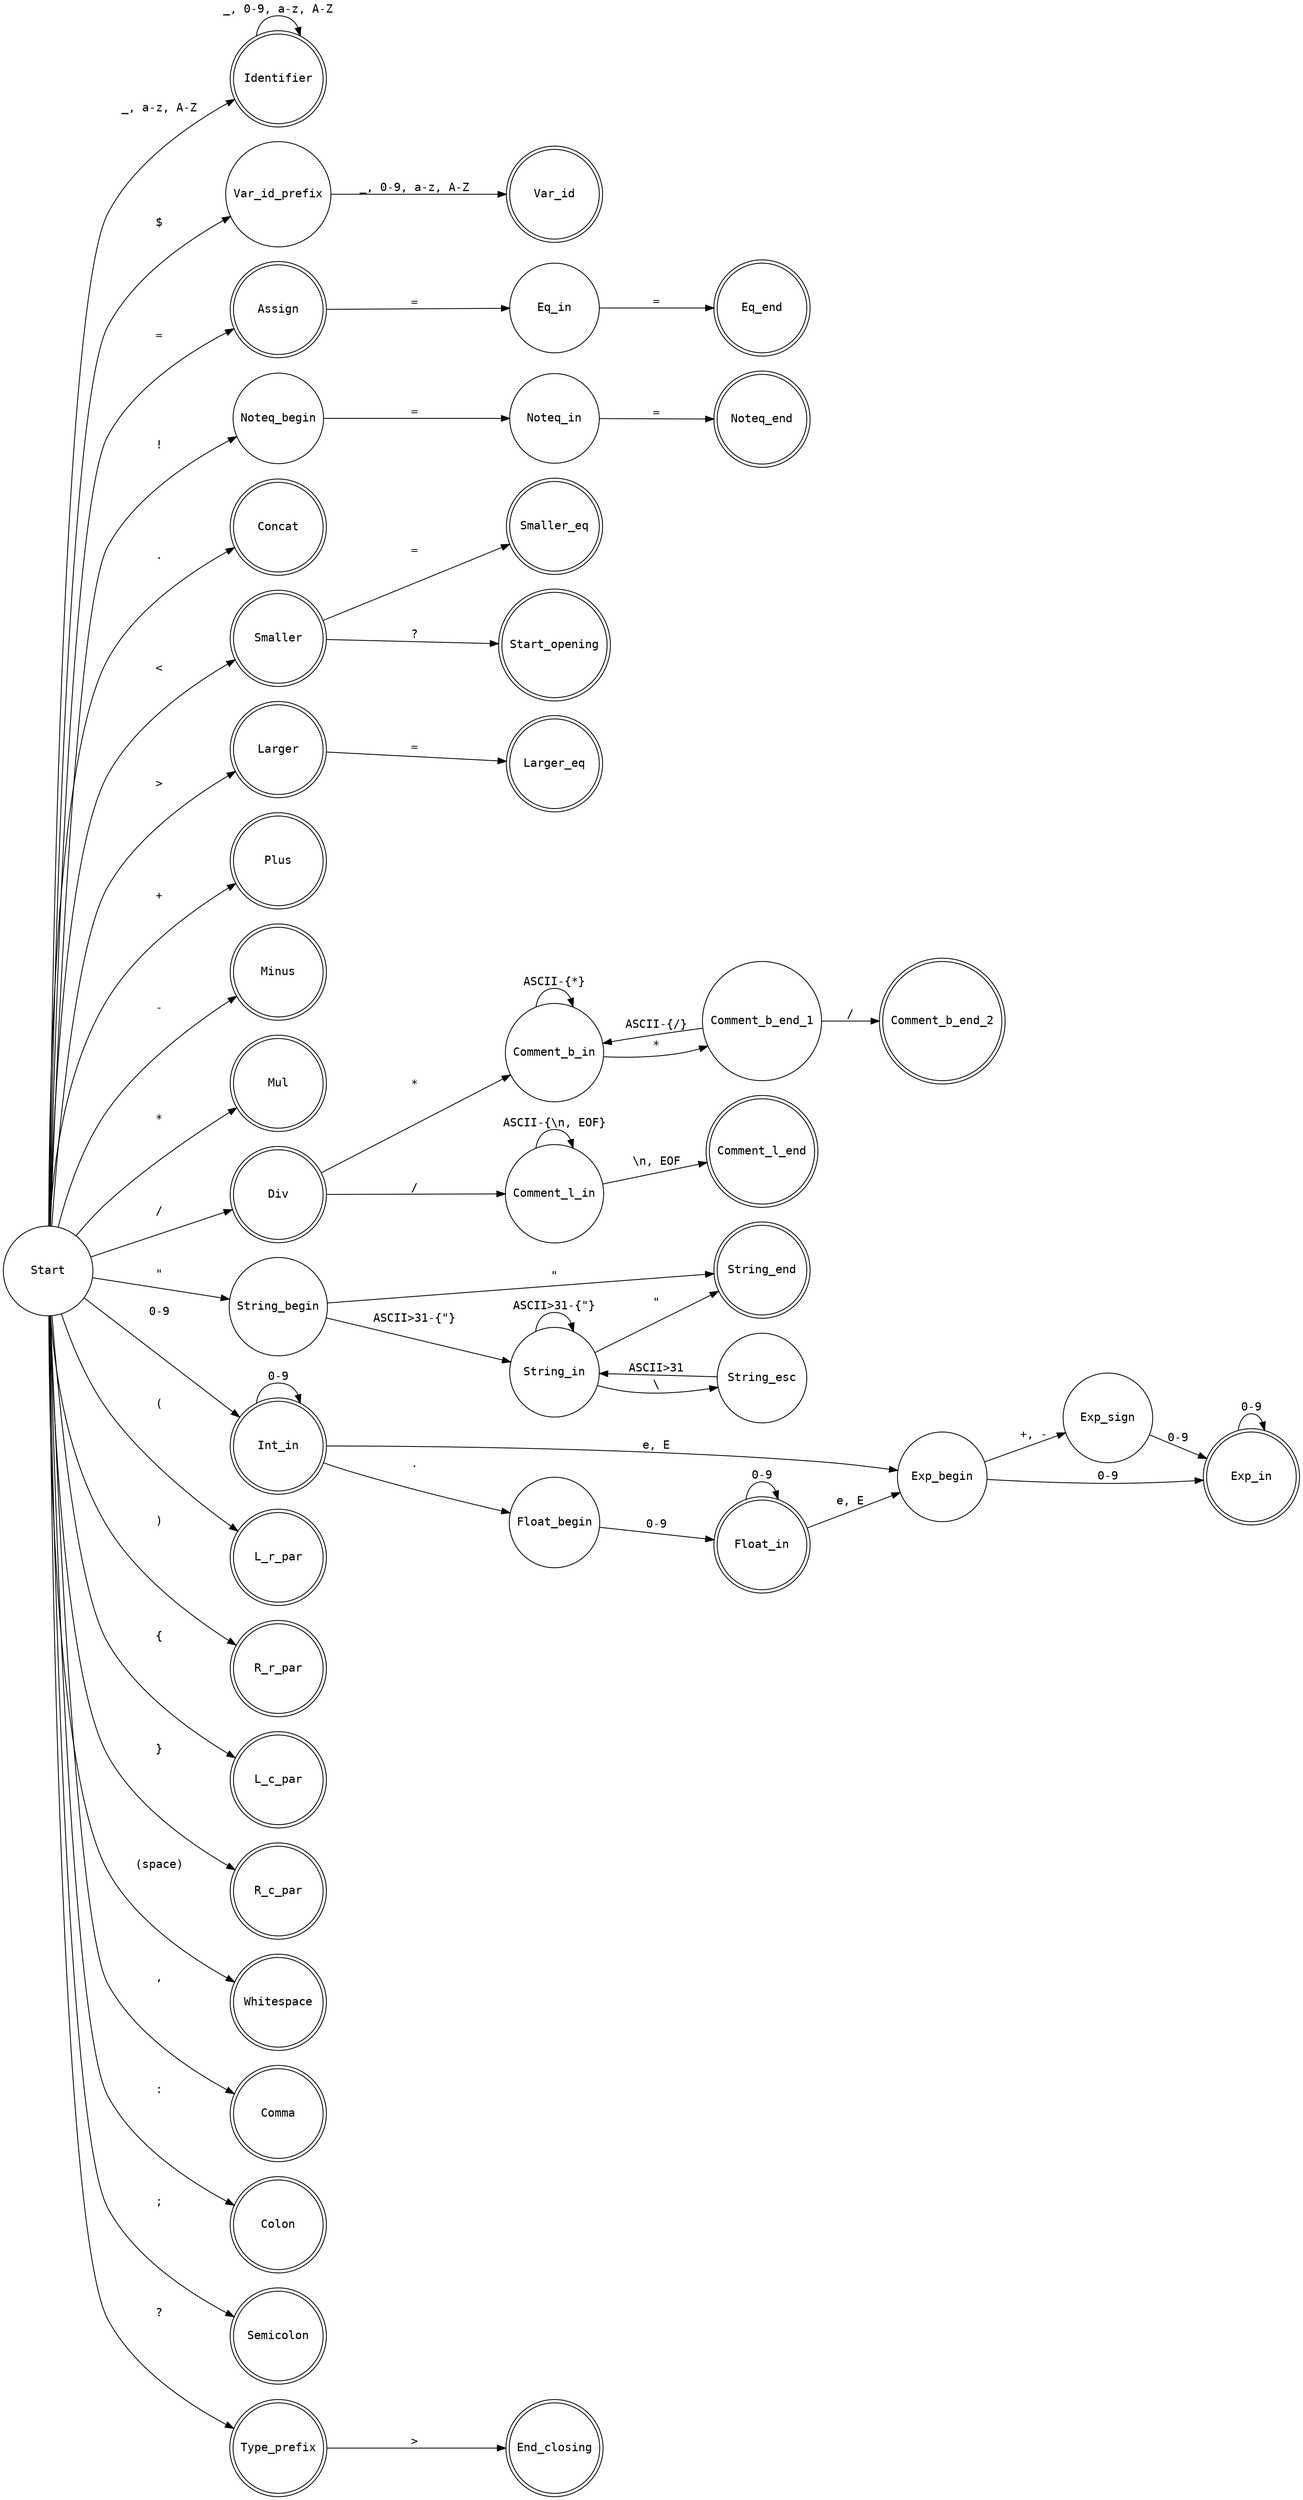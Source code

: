 digraph fsm {
    rankdir=LR;

    node [fontname="monospace", fontsize = 14, height = 1.5, width = 1.5]
    edge [fontname="monospace", fontsize = 14]
    
    // Nodes definition
    node [shape = circle] Start;
    node [shape = doublecircle] Identifier;
    node [shape = circle] Var_id_prefix;
    node [shape = doublecircle] Var_id;

    node [shape = doublecircle] End_closing;
    node [shape = doublecircle] Start_opening;

    node [shape = doublecircle] Assign;
    node [shape = circle] Eq_in;
    node [shape = doublecircle] Eq_end;
    node [shape = circle] Noteq_begin;
    node [shape = circle] Noteq_in;
    node [shape = doublecircle] Noteq_end;
    
    node [shape = doublecircle] Concat;
    
    node [shape = doublecircle] Smaller;
    node [shape = doublecircle] Larger;
    node [shape = doublecircle] Smaller_eq;
    node [shape = doublecircle] Larger_eq;

    node [shape = doublecircle] Plus;
    node [shape = doublecircle] Minus;
    node [shape = doublecircle] Mul;
    
    node [shape = doublecircle] Div;
    
    node [shape = circle] Comment_l_in;
    node [shape = doublecircle] Comment_l_end;
    node [shape = circle] Comment_b_in;
    node [shape = circle] Comment_b_end_1;
    node [shape = doublecircle] Comment_b_end_2;
    
    node [shape = circle] String_begin;
    node [shape = circle] String_in;
    node [shape = doublecircle] String_end;
    node [shape = circle] String_esc;
    
    node [shape = doublecircle] Int_in;
    node [shape = circle] Float_begin;
    node [shape = doublecircle] Float_in;
    node [shape = circle] Exp_begin;
    node [shape = circle] Exp_sign;
    node [shape = doublecircle] Exp_in;
    
    node [shape = doublecircle] L_r_par;
    node [shape = doublecircle] R_r_par;
    node [shape = doublecircle] L_c_par;
    node [shape = doublecircle] R_c_par;
    
    node [shape = doublecircle] Whitespace;
    
    node [shape = doublecircle] Comma;
    node [shape = doublecircle] Colon;
    node [shape = doublecircle] Semicolon;
    
    // Identifier
    Start -> Identifier [label="  _, a-z, A-Z  "];
    Identifier -> Identifier [label="  _, 0-9, a-z, A-Z  "];
    
    // Var and type prefixes
    Start -> Var_id_prefix [label="$"];
    Var_id_prefix -> Var_id [label="  _, 0-9, a-z, A-Z  "];

    Start -> Type_prefix [label="?"];
    
    // Optional closing sign
    Type_prefix -> End_closing [label=">"]
    
    // String
    Start -> String_begin [label="\""];
    String_begin -> String_in [label="ASCII>31-{\"}"];
    String_in -> String_end [label="\""];
    String_in -> String_esc [label="\\"];
    String_in -> String_in [label="ASCII>31-{\"}"];
    String_esc -> String_in [label="ASCII>31"];
    String_begin -> String_end [label="\""];
    
    // Numbers
    Start -> Int_in [label = "0-9"];
    // Int
    Int_in -> Int_in [label = "0-9"];
    // Float
    Int_in -> Float_begin [label = "."];
    Float_begin -> Float_in [label = "0-9"];
    Float_in -> Float_in [label = "0-9"];
    // Int->Exp
    Int_in -> Exp_begin [label = "e, E"];
    Exp_begin -> Exp_sign [label = "+, -"];
    Exp_begin -> Exp_in [label = "0-9"];
    Exp_sign -> Exp_in [label = "0-9"];
    Exp_in -> Exp_in [label = "0-9"];
    // Float->Exp
    Float_in -> Exp_begin [label = "e, E"];

    // Operators
    Assign -> Eq_in [label = "="];
    Eq_in -> Eq_end [label = "="];
    Start -> Noteq_begin [label = "!"];
    Noteq_begin -> Noteq_in [label = "="];
    Noteq_in -> Noteq_end [label = "="];

    Start -> Concat [label = "."];

    Start -> Smaller [label = "<"];
    Start -> Larger [label = ">"];
    Smaller -> Smaller_eq [label = "="];
    Larger -> Larger_eq [label = "="];

    Smaller -> Start_opening [label = "?"]

    Start -> Plus [label = "+"];
    Start -> Minus [label = "-"];
    Start -> Mul [label = "*"];
    Start -> Assign [label = "="];
    
    Start -> Div [label = "/"];

    // Comments
    // Line
    Div -> Comment_l_in [label = "\/"];
    Comment_l_in -> Comment_l_in [label = "ASCII-{\\n, EOF}"];
    Comment_l_in -> Comment_l_end [label = "\\n, EOF"];
    // Block
    Div -> Comment_b_in [label = "*"];
    Comment_b_in -> Comment_b_in [label = "ASCII-{*}"];
    Comment_b_in -> Comment_b_end_1 [label = "*"];
    Comment_b_end_1 -> Comment_b_in [label = "ASCII-{/}"];
    Comment_b_end_1 -> Comment_b_end_2 [label = "/"];
    
    // Parantheses
    // Round
    Start -> L_r_par [label = "("];
    Start -> R_r_par [label = ")"];
    // Curly
    Start -> L_c_par [label = "{"];
    Start -> R_c_par [label = "}"];
    
    // Whitespace
    Start -> Whitespace [label = "(space)"];
    
    // Interpunction
    Start -> Comma [label = ","];
    Start -> Colon [label = ":"];
    Start -> Semicolon [label = ";"];
}